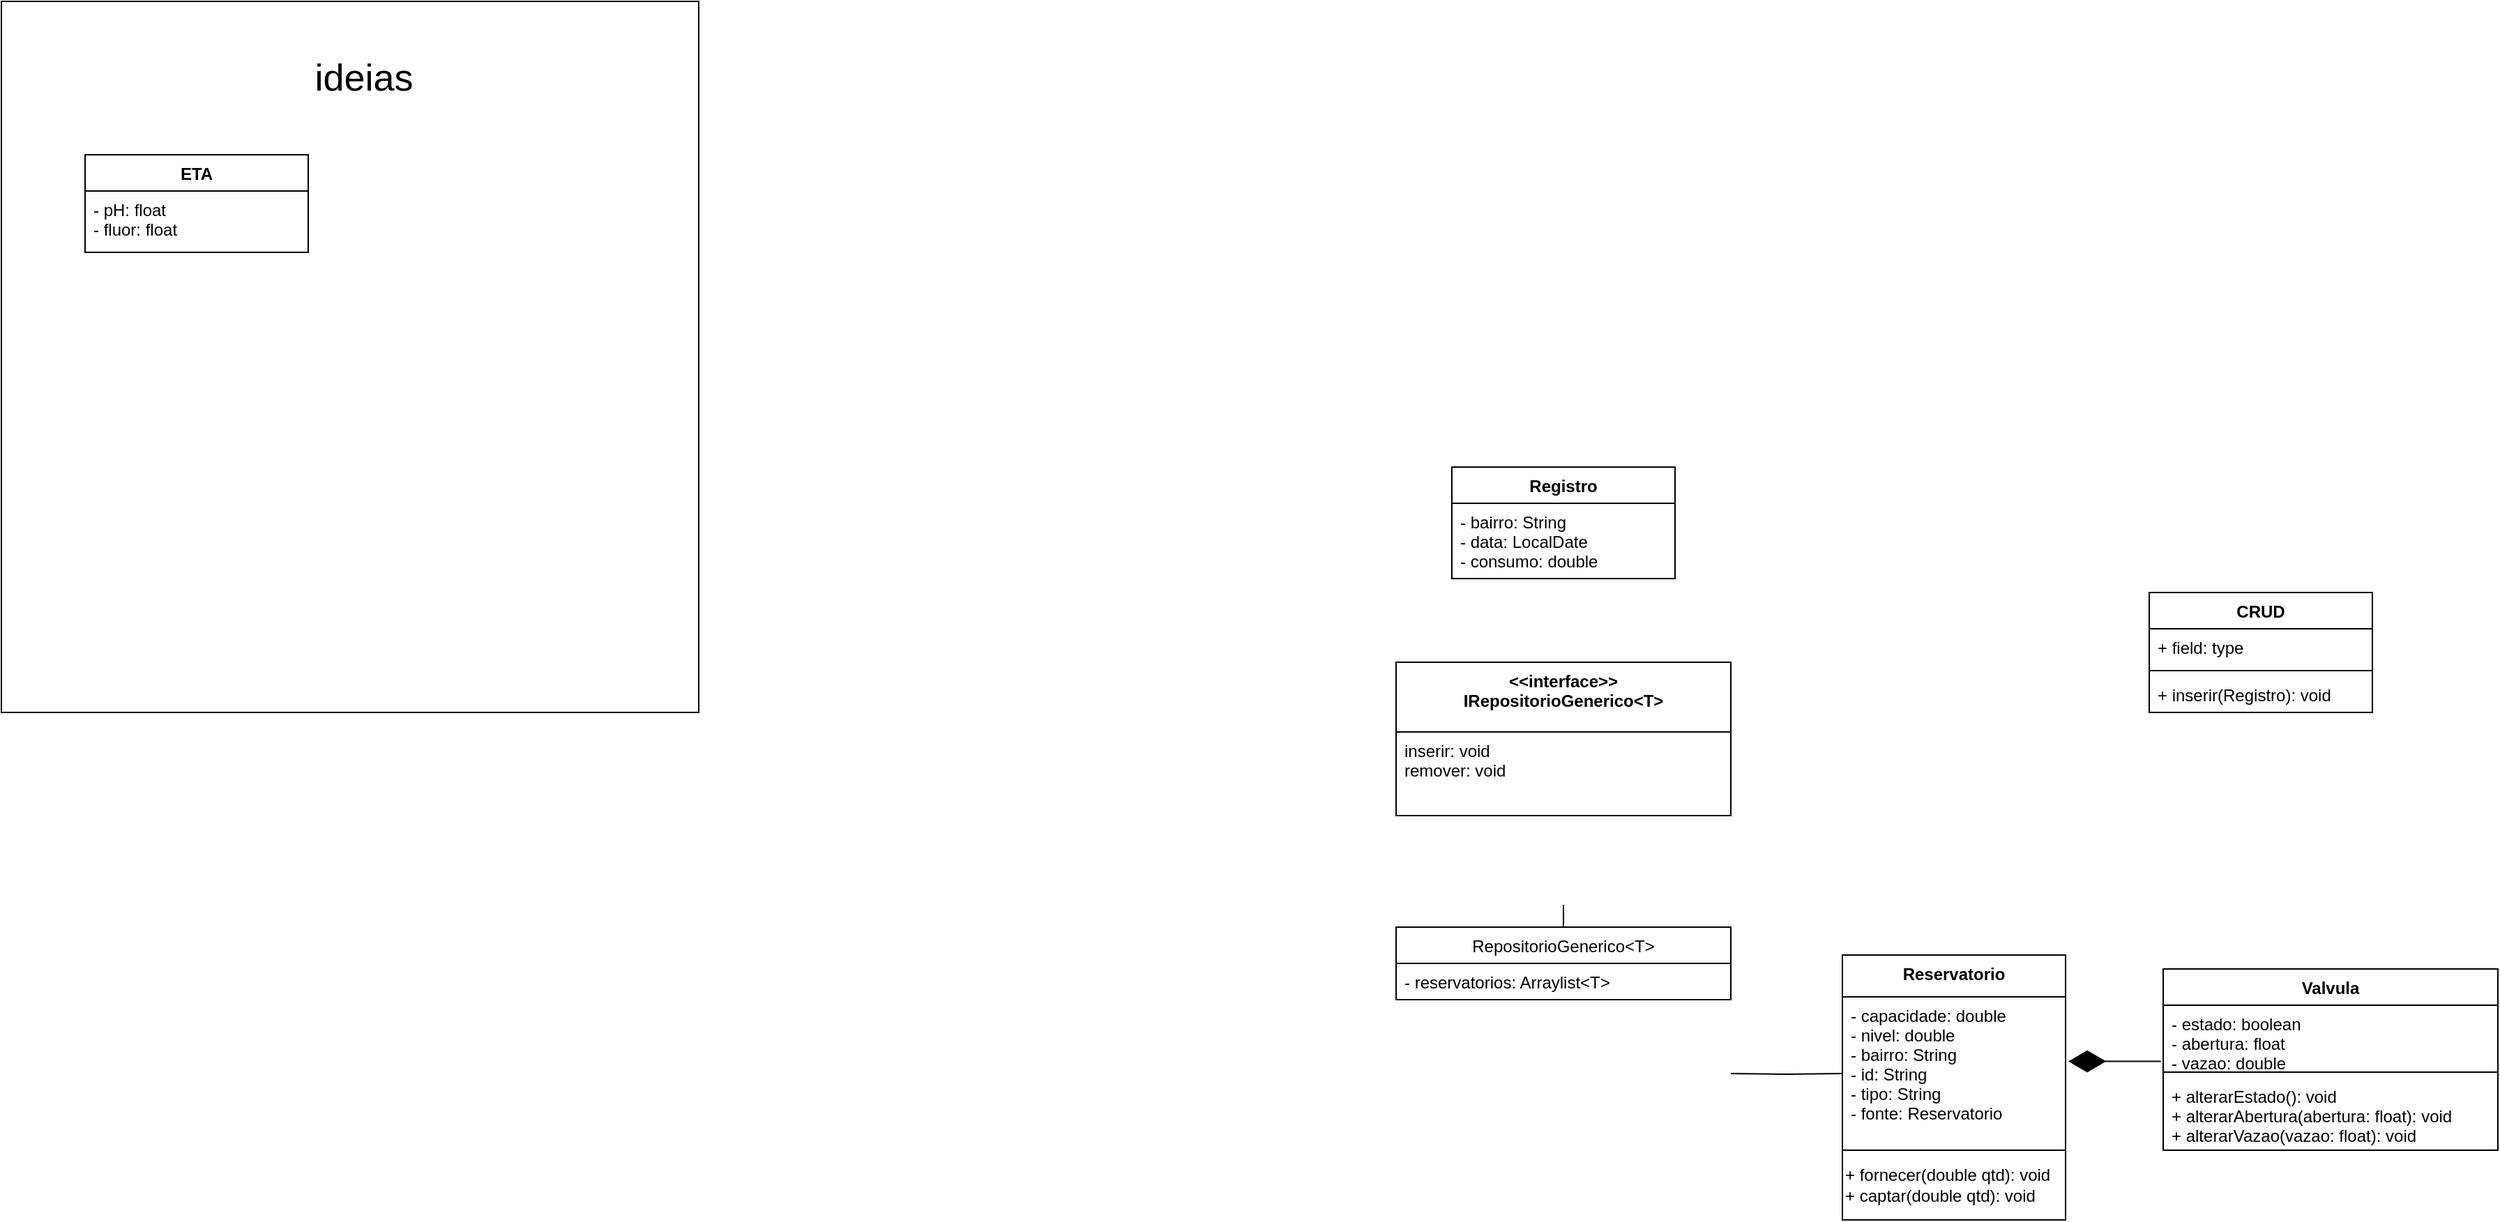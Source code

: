 <mxfile version="14.7.2" type="github">
  <diagram id="-gsOCJniIIdcKkO32to5" name="Page-1">
    <mxGraphModel dx="1627" dy="852" grid="1" gridSize="10" guides="1" tooltips="1" connect="1" arrows="1" fold="1" page="0" pageScale="1" pageWidth="1169" pageHeight="827" background="none" math="0" shadow="0">
      <root>
        <mxCell id="0" />
        <mxCell id="1" parent="0" />
        <mxCell id="gzQUT5za1X285XwGKoim-14" value="" style="rounded=0;whiteSpace=wrap;html=1;" parent="1" vertex="1">
          <mxGeometry x="-800" y="-294" width="500" height="510" as="geometry" />
        </mxCell>
        <mxCell id="XEYvs15T29jDYPcG7W7k-1" value="Reservatorio" style="swimlane;fontStyle=1;align=center;verticalAlign=top;childLayout=stackLayout;horizontal=1;startSize=30;horizontalStack=0;resizeParent=1;resizeParentMax=0;resizeLast=0;collapsible=1;marginBottom=0;" parent="1" vertex="1">
          <mxGeometry x="520" y="390" width="160" height="190" as="geometry">
            <mxRectangle x="475" y="232" width="110" height="26" as="alternateBounds" />
          </mxGeometry>
        </mxCell>
        <mxCell id="XEYvs15T29jDYPcG7W7k-2" value="- capacidade: double&#xa;- nivel: double&#xa;- bairro: String&#xa;- id: String&#xa;- tipo: String&#xa;- fonte: Reservatorio" style="text;strokeColor=none;fillColor=none;align=left;verticalAlign=top;spacingLeft=4;spacingRight=4;overflow=hidden;rotatable=0;points=[[0,0.5],[1,0.5]];portConstraint=eastwest;" parent="XEYvs15T29jDYPcG7W7k-1" vertex="1">
          <mxGeometry y="30" width="160" height="110" as="geometry" />
        </mxCell>
        <mxCell id="gzQUT5za1X285XwGKoim-1" value="+ fornecer(double qtd): void&lt;br&gt;+ captar(double qtd): void" style="html=1;align=left;" parent="XEYvs15T29jDYPcG7W7k-1" vertex="1">
          <mxGeometry y="140" width="160" height="50" as="geometry" />
        </mxCell>
        <mxCell id="XEYvs15T29jDYPcG7W7k-8" value="Valvula" style="swimlane;fontStyle=1;align=center;verticalAlign=top;childLayout=stackLayout;horizontal=1;startSize=26;horizontalStack=0;resizeParent=1;resizeParentMax=0;resizeLast=0;collapsible=1;marginBottom=0;" parent="1" vertex="1">
          <mxGeometry x="750" y="400" width="240" height="130" as="geometry" />
        </mxCell>
        <mxCell id="XEYvs15T29jDYPcG7W7k-9" value="- estado: boolean&#xa;- abertura: float&#xa;- vazao: double" style="text;strokeColor=none;fillColor=none;align=left;verticalAlign=top;spacingLeft=4;spacingRight=4;overflow=hidden;rotatable=0;points=[[0,0.5],[1,0.5]];portConstraint=eastwest;" parent="XEYvs15T29jDYPcG7W7k-8" vertex="1">
          <mxGeometry y="26" width="240" height="44" as="geometry" />
        </mxCell>
        <mxCell id="XEYvs15T29jDYPcG7W7k-10" value="" style="line;strokeWidth=1;fillColor=none;align=left;verticalAlign=middle;spacingTop=-1;spacingLeft=3;spacingRight=3;rotatable=0;labelPosition=right;points=[];portConstraint=eastwest;" parent="XEYvs15T29jDYPcG7W7k-8" vertex="1">
          <mxGeometry y="70" width="240" height="8" as="geometry" />
        </mxCell>
        <mxCell id="XEYvs15T29jDYPcG7W7k-11" value="+ alterarEstado(): void&#xa;+ alterarAbertura(abertura: float): void&#xa;+ alterarVazao(vazao: float): void" style="text;strokeColor=none;fillColor=none;align=left;verticalAlign=top;spacingLeft=4;spacingRight=4;overflow=hidden;rotatable=0;points=[[0,0.5],[1,0.5]];portConstraint=eastwest;" parent="XEYvs15T29jDYPcG7W7k-8" vertex="1">
          <mxGeometry y="78" width="240" height="52" as="geometry" />
        </mxCell>
        <mxCell id="JQQnFDqzoBP-I6LODJSh-22" value="" style="endArrow=diamondThin;endFill=1;endSize=24;html=1;exitX=-0.007;exitY=0.916;exitDx=0;exitDy=0;exitPerimeter=0;entryX=1.013;entryY=0.421;entryDx=0;entryDy=0;entryPerimeter=0;" parent="1" source="XEYvs15T29jDYPcG7W7k-9" target="XEYvs15T29jDYPcG7W7k-2" edge="1">
          <mxGeometry width="160" relative="1" as="geometry">
            <mxPoint x="630" y="420" as="sourcePoint" />
            <mxPoint x="690" y="466" as="targetPoint" />
          </mxGeometry>
        </mxCell>
        <mxCell id="JQQnFDqzoBP-I6LODJSh-25" value="ETA" style="swimlane;fontStyle=1;align=center;verticalAlign=top;childLayout=stackLayout;horizontal=1;startSize=26;horizontalStack=0;resizeParent=1;resizeParentMax=0;resizeLast=0;collapsible=1;marginBottom=0;" parent="1" vertex="1">
          <mxGeometry x="-740" y="-184" width="160" height="70" as="geometry" />
        </mxCell>
        <mxCell id="JQQnFDqzoBP-I6LODJSh-26" value="- pH: float&#xa;- fluor: float" style="text;strokeColor=none;fillColor=none;align=left;verticalAlign=top;spacingLeft=4;spacingRight=4;overflow=hidden;rotatable=0;points=[[0,0.5],[1,0.5]];portConstraint=eastwest;" parent="JQQnFDqzoBP-I6LODJSh-25" vertex="1">
          <mxGeometry y="26" width="160" height="44" as="geometry" />
        </mxCell>
        <mxCell id="JQQnFDqzoBP-I6LODJSh-38" value="RepositorioGenerico&lt;T&gt;" style="swimlane;fontStyle=0;childLayout=stackLayout;horizontal=1;startSize=26;fillColor=none;horizontalStack=0;resizeParent=1;resizeParentMax=0;resizeLast=0;collapsible=1;marginBottom=0;" parent="1" vertex="1">
          <mxGeometry x="200" y="370" width="240" height="52" as="geometry" />
        </mxCell>
        <mxCell id="JQQnFDqzoBP-I6LODJSh-39" value="- reservatorios: Arraylist&lt;T&gt;" style="text;strokeColor=none;fillColor=none;align=left;verticalAlign=top;spacingLeft=4;spacingRight=4;overflow=hidden;rotatable=0;points=[[0,0.5],[1,0.5]];portConstraint=eastwest;" parent="JQQnFDqzoBP-I6LODJSh-38" vertex="1">
          <mxGeometry y="26" width="240" height="26" as="geometry" />
        </mxCell>
        <mxCell id="JQQnFDqzoBP-I6LODJSh-44" style="edgeStyle=orthogonalEdgeStyle;rounded=0;orthogonalLoop=1;jettySize=auto;html=1;entryX=0;entryY=0.5;entryDx=0;entryDy=0;endArrow=none;endFill=0;" parent="1" target="XEYvs15T29jDYPcG7W7k-2" edge="1">
          <mxGeometry relative="1" as="geometry">
            <mxPoint x="440" y="475" as="sourcePoint" />
          </mxGeometry>
        </mxCell>
        <mxCell id="B4zHAHr1nAyR_HQkKBaB-5" style="edgeStyle=orthogonalEdgeStyle;rounded=0;orthogonalLoop=1;jettySize=auto;html=1;entryX=0.5;entryY=0;entryDx=0;entryDy=0;endArrow=none;endFill=0;" parent="1" target="JQQnFDqzoBP-I6LODJSh-38" edge="1">
          <mxGeometry relative="1" as="geometry">
            <mxPoint x="320" y="354" as="sourcePoint" />
          </mxGeometry>
        </mxCell>
        <mxCell id="gzQUT5za1X285XwGKoim-2" value="CRUD" style="swimlane;fontStyle=1;align=center;verticalAlign=top;childLayout=stackLayout;horizontal=1;startSize=26;horizontalStack=0;resizeParent=1;resizeParentMax=0;resizeLast=0;collapsible=1;marginBottom=0;" parent="1" vertex="1">
          <mxGeometry x="740" y="130" width="160" height="86" as="geometry" />
        </mxCell>
        <mxCell id="gzQUT5za1X285XwGKoim-3" value="+ field: type" style="text;strokeColor=none;fillColor=none;align=left;verticalAlign=top;spacingLeft=4;spacingRight=4;overflow=hidden;rotatable=0;points=[[0,0.5],[1,0.5]];portConstraint=eastwest;" parent="gzQUT5za1X285XwGKoim-2" vertex="1">
          <mxGeometry y="26" width="160" height="26" as="geometry" />
        </mxCell>
        <mxCell id="gzQUT5za1X285XwGKoim-4" value="" style="line;strokeWidth=1;fillColor=none;align=left;verticalAlign=middle;spacingTop=-1;spacingLeft=3;spacingRight=3;rotatable=0;labelPosition=right;points=[];portConstraint=eastwest;" parent="gzQUT5za1X285XwGKoim-2" vertex="1">
          <mxGeometry y="52" width="160" height="8" as="geometry" />
        </mxCell>
        <mxCell id="gzQUT5za1X285XwGKoim-5" value="+ inserir(Registro): void" style="text;strokeColor=none;fillColor=none;align=left;verticalAlign=top;spacingLeft=4;spacingRight=4;overflow=hidden;rotatable=0;points=[[0,0.5],[1,0.5]];portConstraint=eastwest;" parent="gzQUT5za1X285XwGKoim-2" vertex="1">
          <mxGeometry y="60" width="160" height="26" as="geometry" />
        </mxCell>
        <mxCell id="gzQUT5za1X285XwGKoim-6" value="Registro" style="swimlane;fontStyle=1;align=center;verticalAlign=top;childLayout=stackLayout;horizontal=1;startSize=26;horizontalStack=0;resizeParent=1;resizeParentMax=0;resizeLast=0;collapsible=1;marginBottom=0;" parent="1" vertex="1">
          <mxGeometry x="240" y="40" width="160" height="80" as="geometry" />
        </mxCell>
        <mxCell id="gzQUT5za1X285XwGKoim-7" value="- bairro: String&#xa;- data: LocalDate&#xa;- consumo: double" style="text;strokeColor=none;fillColor=none;align=left;verticalAlign=top;spacingLeft=4;spacingRight=4;overflow=hidden;rotatable=0;points=[[0,0.5],[1,0.5]];portConstraint=eastwest;" parent="gzQUT5za1X285XwGKoim-6" vertex="1">
          <mxGeometry y="26" width="160" height="54" as="geometry" />
        </mxCell>
        <mxCell id="gzQUT5za1X285XwGKoim-15" value="ideias" style="text;html=1;strokeColor=none;fillColor=none;align=center;verticalAlign=middle;whiteSpace=wrap;rounded=0;fontSize=27;" parent="1" vertex="1">
          <mxGeometry x="-680" y="-264" width="280" height="50" as="geometry" />
        </mxCell>
        <mxCell id="ZGSeOnVhYkG-6NrmND0K-1" value="&lt;&lt;interface&gt;&gt;&#xa;IRepositorioGenerico&lt;T&gt;&#xa;" style="swimlane;fontStyle=1;align=center;verticalAlign=top;childLayout=stackLayout;horizontal=1;startSize=50;horizontalStack=0;resizeParent=1;resizeParentMax=0;resizeLast=0;collapsible=1;marginBottom=0;" vertex="1" parent="1">
          <mxGeometry x="200" y="180" width="240" height="110" as="geometry" />
        </mxCell>
        <mxCell id="ZGSeOnVhYkG-6NrmND0K-4" value="inserir: void&#xa;remover: void&#xa;" style="text;strokeColor=none;fillColor=none;align=left;verticalAlign=top;spacingLeft=4;spacingRight=4;overflow=hidden;rotatable=0;points=[[0,0.5],[1,0.5]];portConstraint=eastwest;" vertex="1" parent="ZGSeOnVhYkG-6NrmND0K-1">
          <mxGeometry y="50" width="240" height="60" as="geometry" />
        </mxCell>
      </root>
    </mxGraphModel>
  </diagram>
</mxfile>
